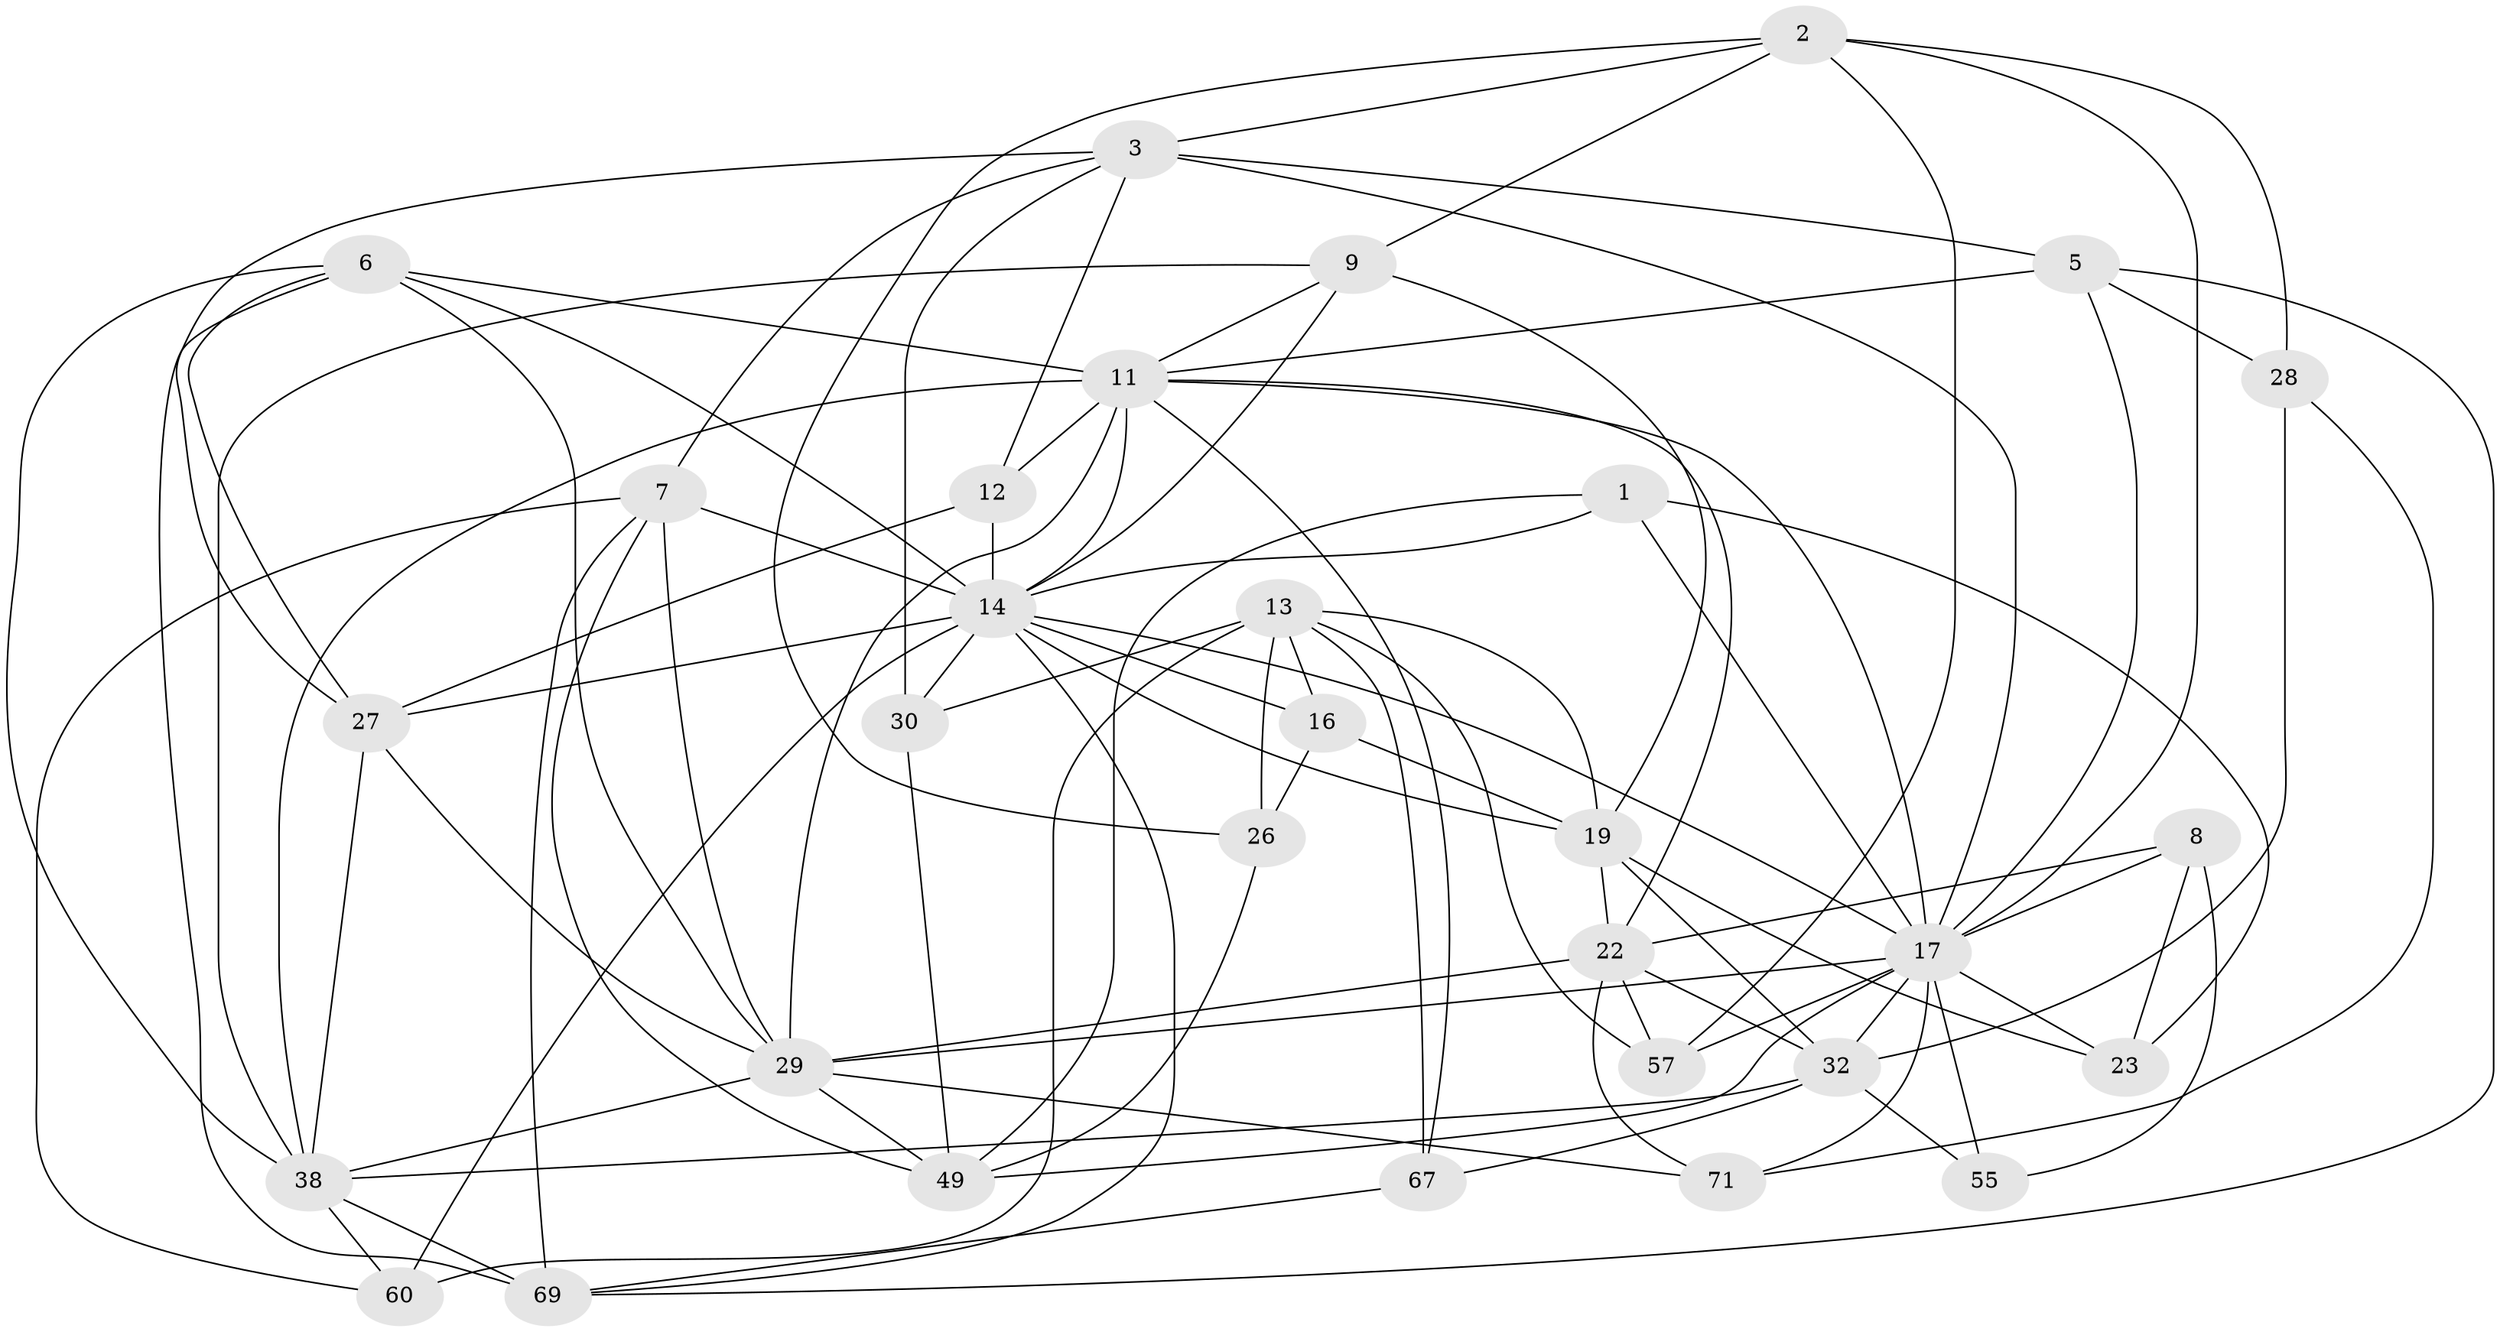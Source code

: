 // original degree distribution, {4: 1.0}
// Generated by graph-tools (version 1.1) at 2025/20/03/04/25 18:20:52]
// undirected, 31 vertices, 93 edges
graph export_dot {
graph [start="1"]
  node [color=gray90,style=filled];
  1;
  2 [super="+4"];
  3 [super="+15"];
  5 [super="+58"];
  6 [super="+18"];
  7 [super="+39+10+68"];
  8;
  9 [super="+24"];
  11 [super="+74+53+34"];
  12;
  13 [super="+20"];
  14 [super="+37+36+40"];
  16;
  17 [super="+47+35"];
  19 [super="+21"];
  22 [super="+50+51"];
  23;
  26;
  27 [super="+56"];
  28;
  29 [super="+31+59"];
  30;
  32 [super="+75+33"];
  38 [super="+48+42+43"];
  49 [super="+63"];
  55;
  57;
  60 [super="+64"];
  67;
  69 [super="+70"];
  71;
  1 -- 49;
  1 -- 23;
  1 -- 17;
  1 -- 14;
  2 -- 57;
  2 -- 28;
  2 -- 17;
  2 -- 26;
  2 -- 3;
  2 -- 9;
  3 -- 17;
  3 -- 5 [weight=2];
  3 -- 27;
  3 -- 12;
  3 -- 30;
  3 -- 7;
  5 -- 69;
  5 -- 28;
  5 -- 17;
  5 -- 11;
  6 -- 27;
  6 -- 69;
  6 -- 11;
  6 -- 38;
  6 -- 29;
  6 -- 14;
  7 -- 29;
  7 -- 69;
  7 -- 49;
  7 -- 60 [weight=2];
  7 -- 14 [weight=2];
  8 -- 23;
  8 -- 22;
  8 -- 55;
  8 -- 17;
  9 -- 38 [weight=2];
  9 -- 11;
  9 -- 14;
  9 -- 19;
  11 -- 12;
  11 -- 22;
  11 -- 29 [weight=2];
  11 -- 38 [weight=2];
  11 -- 17;
  11 -- 67;
  11 -- 14;
  12 -- 27;
  12 -- 14;
  13 -- 16;
  13 -- 26;
  13 -- 67;
  13 -- 30;
  13 -- 57;
  13 -- 60 [weight=2];
  13 -- 19;
  14 -- 17 [weight=2];
  14 -- 69;
  14 -- 27 [weight=3];
  14 -- 16;
  14 -- 19 [weight=2];
  14 -- 60;
  14 -- 30;
  16 -- 26;
  16 -- 19;
  17 -- 55 [weight=2];
  17 -- 32 [weight=2];
  17 -- 71;
  17 -- 49;
  17 -- 23;
  17 -- 57;
  17 -- 29 [weight=2];
  19 -- 22;
  19 -- 32;
  19 -- 23;
  22 -- 32;
  22 -- 29 [weight=2];
  22 -- 57;
  22 -- 71;
  26 -- 49;
  27 -- 29;
  27 -- 38;
  28 -- 71;
  28 -- 32;
  29 -- 71;
  29 -- 49;
  29 -- 38;
  30 -- 49;
  32 -- 67;
  32 -- 38;
  32 -- 55;
  38 -- 60;
  38 -- 69;
  67 -- 69;
}
